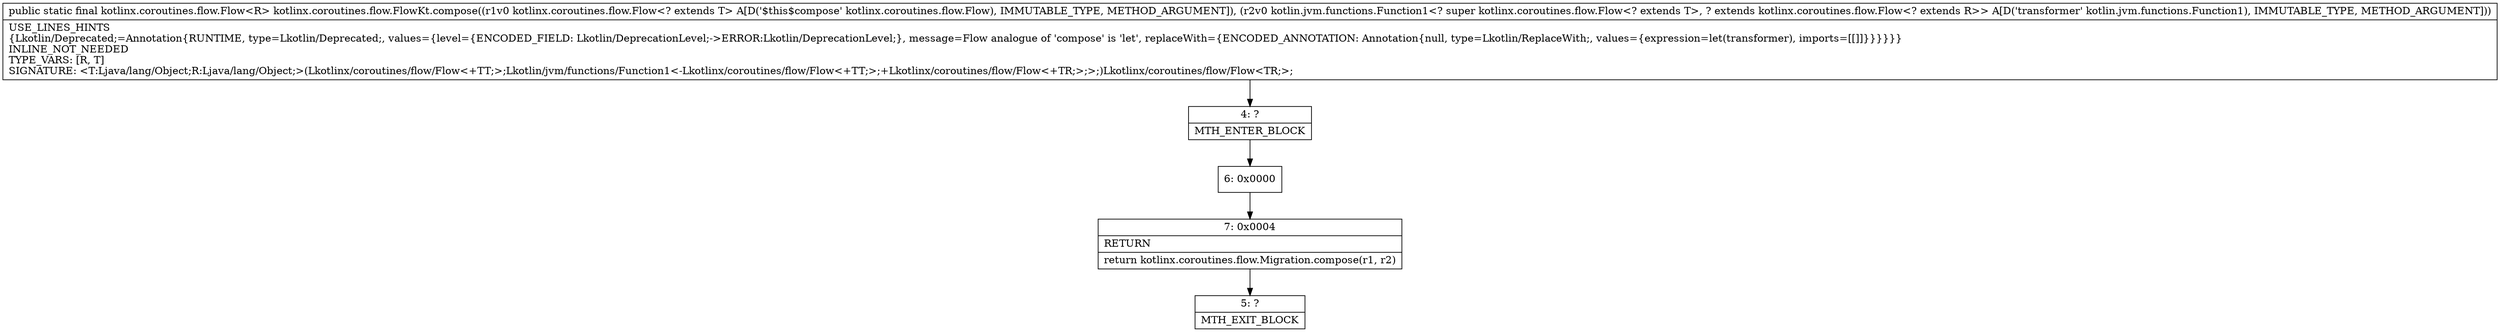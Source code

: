 digraph "CFG forkotlinx.coroutines.flow.FlowKt.compose(Lkotlinx\/coroutines\/flow\/Flow;Lkotlin\/jvm\/functions\/Function1;)Lkotlinx\/coroutines\/flow\/Flow;" {
Node_4 [shape=record,label="{4\:\ ?|MTH_ENTER_BLOCK\l}"];
Node_6 [shape=record,label="{6\:\ 0x0000}"];
Node_7 [shape=record,label="{7\:\ 0x0004|RETURN\l|return kotlinx.coroutines.flow.Migration.compose(r1, r2)\l}"];
Node_5 [shape=record,label="{5\:\ ?|MTH_EXIT_BLOCK\l}"];
MethodNode[shape=record,label="{public static final kotlinx.coroutines.flow.Flow\<R\> kotlinx.coroutines.flow.FlowKt.compose((r1v0 kotlinx.coroutines.flow.Flow\<? extends T\> A[D('$this$compose' kotlinx.coroutines.flow.Flow), IMMUTABLE_TYPE, METHOD_ARGUMENT]), (r2v0 kotlin.jvm.functions.Function1\<? super kotlinx.coroutines.flow.Flow\<? extends T\>, ? extends kotlinx.coroutines.flow.Flow\<? extends R\>\> A[D('transformer' kotlin.jvm.functions.Function1), IMMUTABLE_TYPE, METHOD_ARGUMENT]))  | USE_LINES_HINTS\l\{Lkotlin\/Deprecated;=Annotation\{RUNTIME, type=Lkotlin\/Deprecated;, values=\{level=\{ENCODED_FIELD: Lkotlin\/DeprecationLevel;\-\>ERROR:Lkotlin\/DeprecationLevel;\}, message=Flow analogue of 'compose' is 'let', replaceWith=\{ENCODED_ANNOTATION: Annotation\{null, type=Lkotlin\/ReplaceWith;, values=\{expression=let(transformer), imports=[[]]\}\}\}\}\}\}\lINLINE_NOT_NEEDED\lTYPE_VARS: [R, T]\lSIGNATURE: \<T:Ljava\/lang\/Object;R:Ljava\/lang\/Object;\>(Lkotlinx\/coroutines\/flow\/Flow\<+TT;\>;Lkotlin\/jvm\/functions\/Function1\<\-Lkotlinx\/coroutines\/flow\/Flow\<+TT;\>;+Lkotlinx\/coroutines\/flow\/Flow\<+TR;\>;\>;)Lkotlinx\/coroutines\/flow\/Flow\<TR;\>;\l}"];
MethodNode -> Node_4;Node_4 -> Node_6;
Node_6 -> Node_7;
Node_7 -> Node_5;
}

